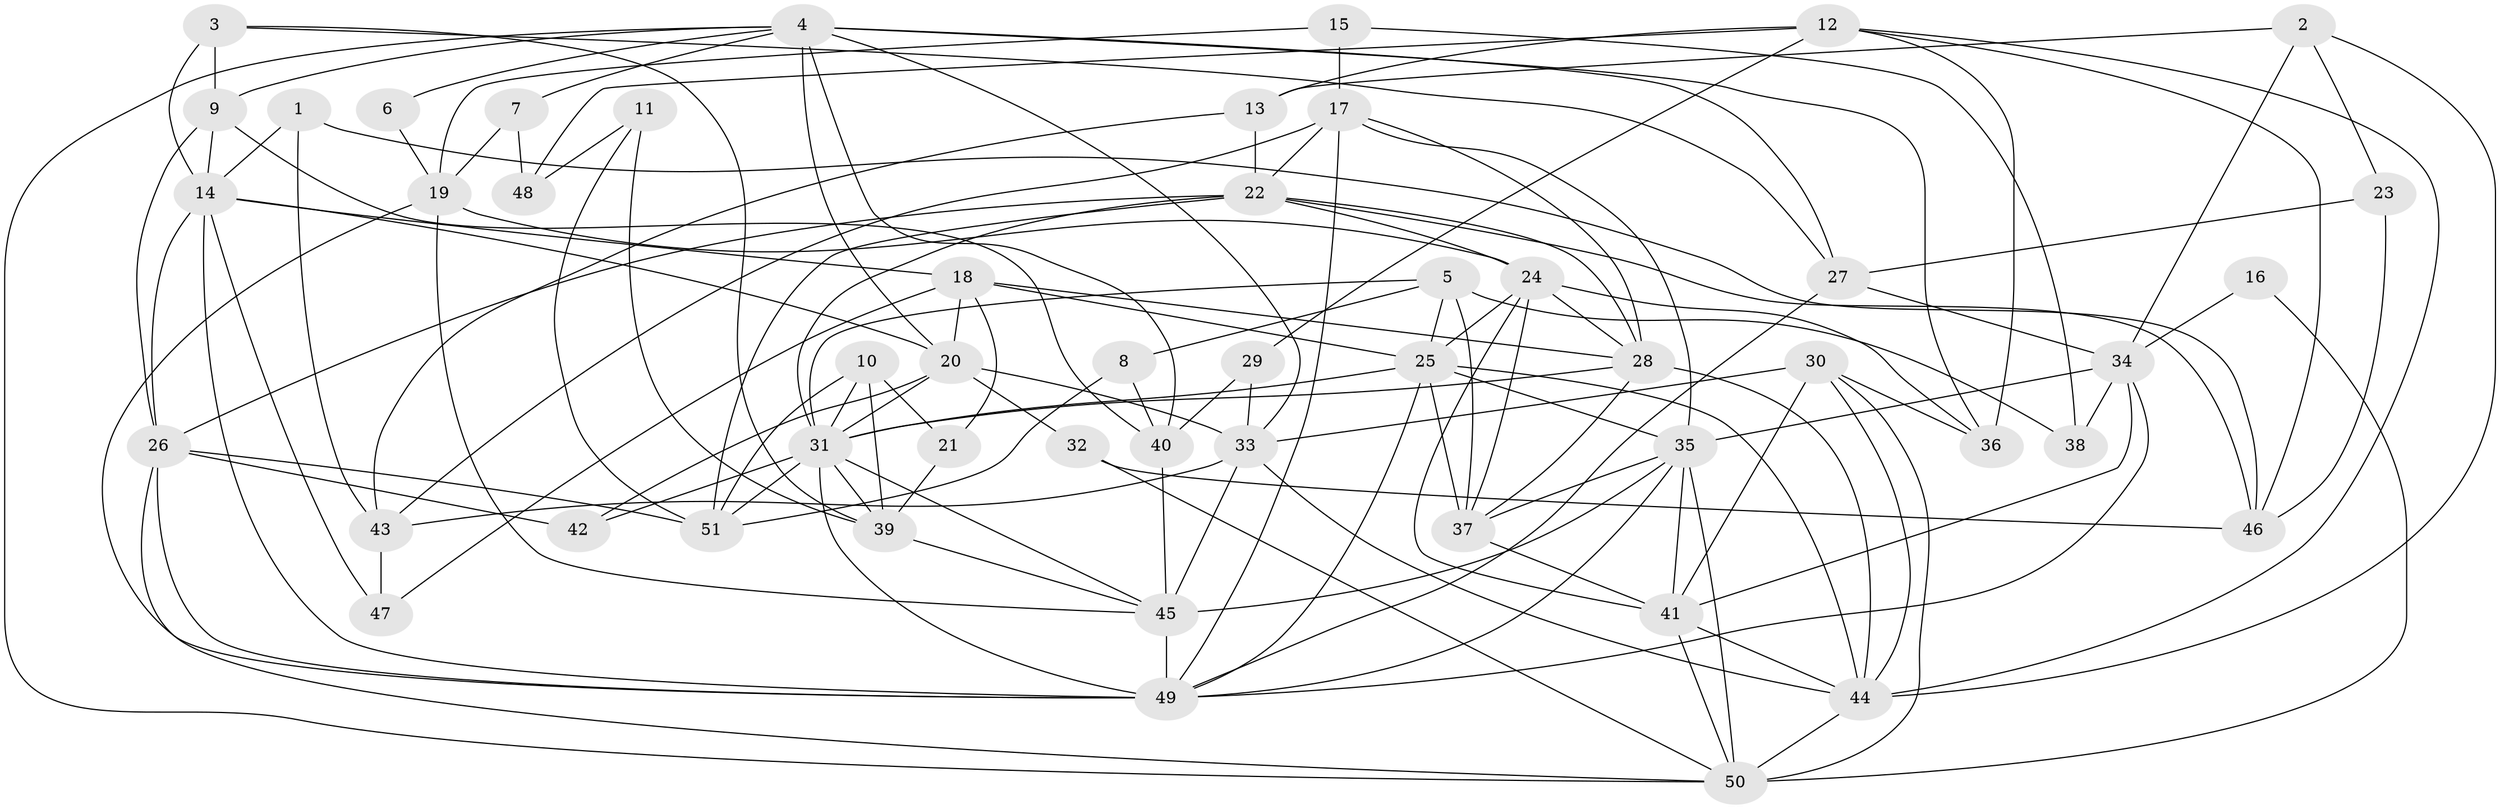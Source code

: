 // original degree distribution, {6: 0.11764705882352941, 5: 0.19607843137254902, 3: 0.29411764705882354, 2: 0.13725490196078433, 4: 0.21568627450980393, 7: 0.0196078431372549, 8: 0.0196078431372549}
// Generated by graph-tools (version 1.1) at 2025/02/03/09/25 03:02:00]
// undirected, 51 vertices, 137 edges
graph export_dot {
graph [start="1"]
  node [color=gray90,style=filled];
  1;
  2;
  3;
  4;
  5;
  6;
  7;
  8;
  9;
  10;
  11;
  12;
  13;
  14;
  15;
  16;
  17;
  18;
  19;
  20;
  21;
  22;
  23;
  24;
  25;
  26;
  27;
  28;
  29;
  30;
  31;
  32;
  33;
  34;
  35;
  36;
  37;
  38;
  39;
  40;
  41;
  42;
  43;
  44;
  45;
  46;
  47;
  48;
  49;
  50;
  51;
  1 -- 14 [weight=1.0];
  1 -- 43 [weight=1.0];
  1 -- 46 [weight=1.0];
  2 -- 13 [weight=1.0];
  2 -- 23 [weight=1.0];
  2 -- 34 [weight=1.0];
  2 -- 44 [weight=1.0];
  3 -- 9 [weight=1.0];
  3 -- 14 [weight=2.0];
  3 -- 27 [weight=1.0];
  3 -- 39 [weight=1.0];
  4 -- 6 [weight=1.0];
  4 -- 7 [weight=1.0];
  4 -- 9 [weight=1.0];
  4 -- 20 [weight=1.0];
  4 -- 27 [weight=1.0];
  4 -- 33 [weight=1.0];
  4 -- 36 [weight=1.0];
  4 -- 40 [weight=1.0];
  4 -- 50 [weight=1.0];
  5 -- 8 [weight=1.0];
  5 -- 25 [weight=1.0];
  5 -- 31 [weight=1.0];
  5 -- 37 [weight=1.0];
  5 -- 38 [weight=1.0];
  6 -- 19 [weight=1.0];
  7 -- 19 [weight=2.0];
  7 -- 48 [weight=2.0];
  8 -- 40 [weight=1.0];
  8 -- 51 [weight=1.0];
  9 -- 14 [weight=1.0];
  9 -- 26 [weight=1.0];
  9 -- 40 [weight=1.0];
  10 -- 21 [weight=1.0];
  10 -- 31 [weight=1.0];
  10 -- 39 [weight=1.0];
  10 -- 51 [weight=2.0];
  11 -- 39 [weight=1.0];
  11 -- 48 [weight=1.0];
  11 -- 51 [weight=1.0];
  12 -- 13 [weight=1.0];
  12 -- 29 [weight=1.0];
  12 -- 36 [weight=1.0];
  12 -- 44 [weight=1.0];
  12 -- 46 [weight=1.0];
  12 -- 48 [weight=1.0];
  13 -- 22 [weight=1.0];
  13 -- 43 [weight=1.0];
  14 -- 18 [weight=1.0];
  14 -- 20 [weight=1.0];
  14 -- 26 [weight=1.0];
  14 -- 47 [weight=1.0];
  14 -- 49 [weight=1.0];
  15 -- 17 [weight=2.0];
  15 -- 19 [weight=1.0];
  15 -- 38 [weight=1.0];
  16 -- 34 [weight=1.0];
  16 -- 50 [weight=2.0];
  17 -- 22 [weight=1.0];
  17 -- 28 [weight=1.0];
  17 -- 35 [weight=1.0];
  17 -- 43 [weight=2.0];
  17 -- 49 [weight=1.0];
  18 -- 20 [weight=1.0];
  18 -- 21 [weight=1.0];
  18 -- 25 [weight=1.0];
  18 -- 28 [weight=1.0];
  18 -- 47 [weight=1.0];
  19 -- 24 [weight=1.0];
  19 -- 45 [weight=1.0];
  19 -- 49 [weight=1.0];
  20 -- 31 [weight=1.0];
  20 -- 32 [weight=2.0];
  20 -- 33 [weight=1.0];
  20 -- 42 [weight=1.0];
  21 -- 39 [weight=1.0];
  22 -- 24 [weight=1.0];
  22 -- 26 [weight=1.0];
  22 -- 28 [weight=1.0];
  22 -- 31 [weight=2.0];
  22 -- 46 [weight=1.0];
  22 -- 51 [weight=1.0];
  23 -- 27 [weight=1.0];
  23 -- 46 [weight=1.0];
  24 -- 25 [weight=1.0];
  24 -- 28 [weight=1.0];
  24 -- 36 [weight=1.0];
  24 -- 37 [weight=1.0];
  24 -- 41 [weight=1.0];
  25 -- 31 [weight=1.0];
  25 -- 35 [weight=1.0];
  25 -- 37 [weight=1.0];
  25 -- 44 [weight=1.0];
  25 -- 49 [weight=1.0];
  26 -- 42 [weight=1.0];
  26 -- 49 [weight=1.0];
  26 -- 50 [weight=1.0];
  26 -- 51 [weight=1.0];
  27 -- 34 [weight=1.0];
  27 -- 49 [weight=1.0];
  28 -- 31 [weight=1.0];
  28 -- 37 [weight=2.0];
  28 -- 44 [weight=1.0];
  29 -- 33 [weight=1.0];
  29 -- 40 [weight=1.0];
  30 -- 33 [weight=1.0];
  30 -- 36 [weight=1.0];
  30 -- 41 [weight=1.0];
  30 -- 44 [weight=1.0];
  30 -- 50 [weight=1.0];
  31 -- 39 [weight=1.0];
  31 -- 42 [weight=1.0];
  31 -- 45 [weight=1.0];
  31 -- 49 [weight=1.0];
  31 -- 51 [weight=1.0];
  32 -- 46 [weight=1.0];
  32 -- 50 [weight=1.0];
  33 -- 43 [weight=1.0];
  33 -- 44 [weight=1.0];
  33 -- 45 [weight=1.0];
  34 -- 35 [weight=1.0];
  34 -- 38 [weight=1.0];
  34 -- 41 [weight=1.0];
  34 -- 49 [weight=1.0];
  35 -- 37 [weight=1.0];
  35 -- 41 [weight=1.0];
  35 -- 45 [weight=2.0];
  35 -- 49 [weight=1.0];
  35 -- 50 [weight=1.0];
  37 -- 41 [weight=1.0];
  39 -- 45 [weight=1.0];
  40 -- 45 [weight=1.0];
  41 -- 44 [weight=1.0];
  41 -- 50 [weight=1.0];
  43 -- 47 [weight=1.0];
  44 -- 50 [weight=1.0];
  45 -- 49 [weight=2.0];
}
